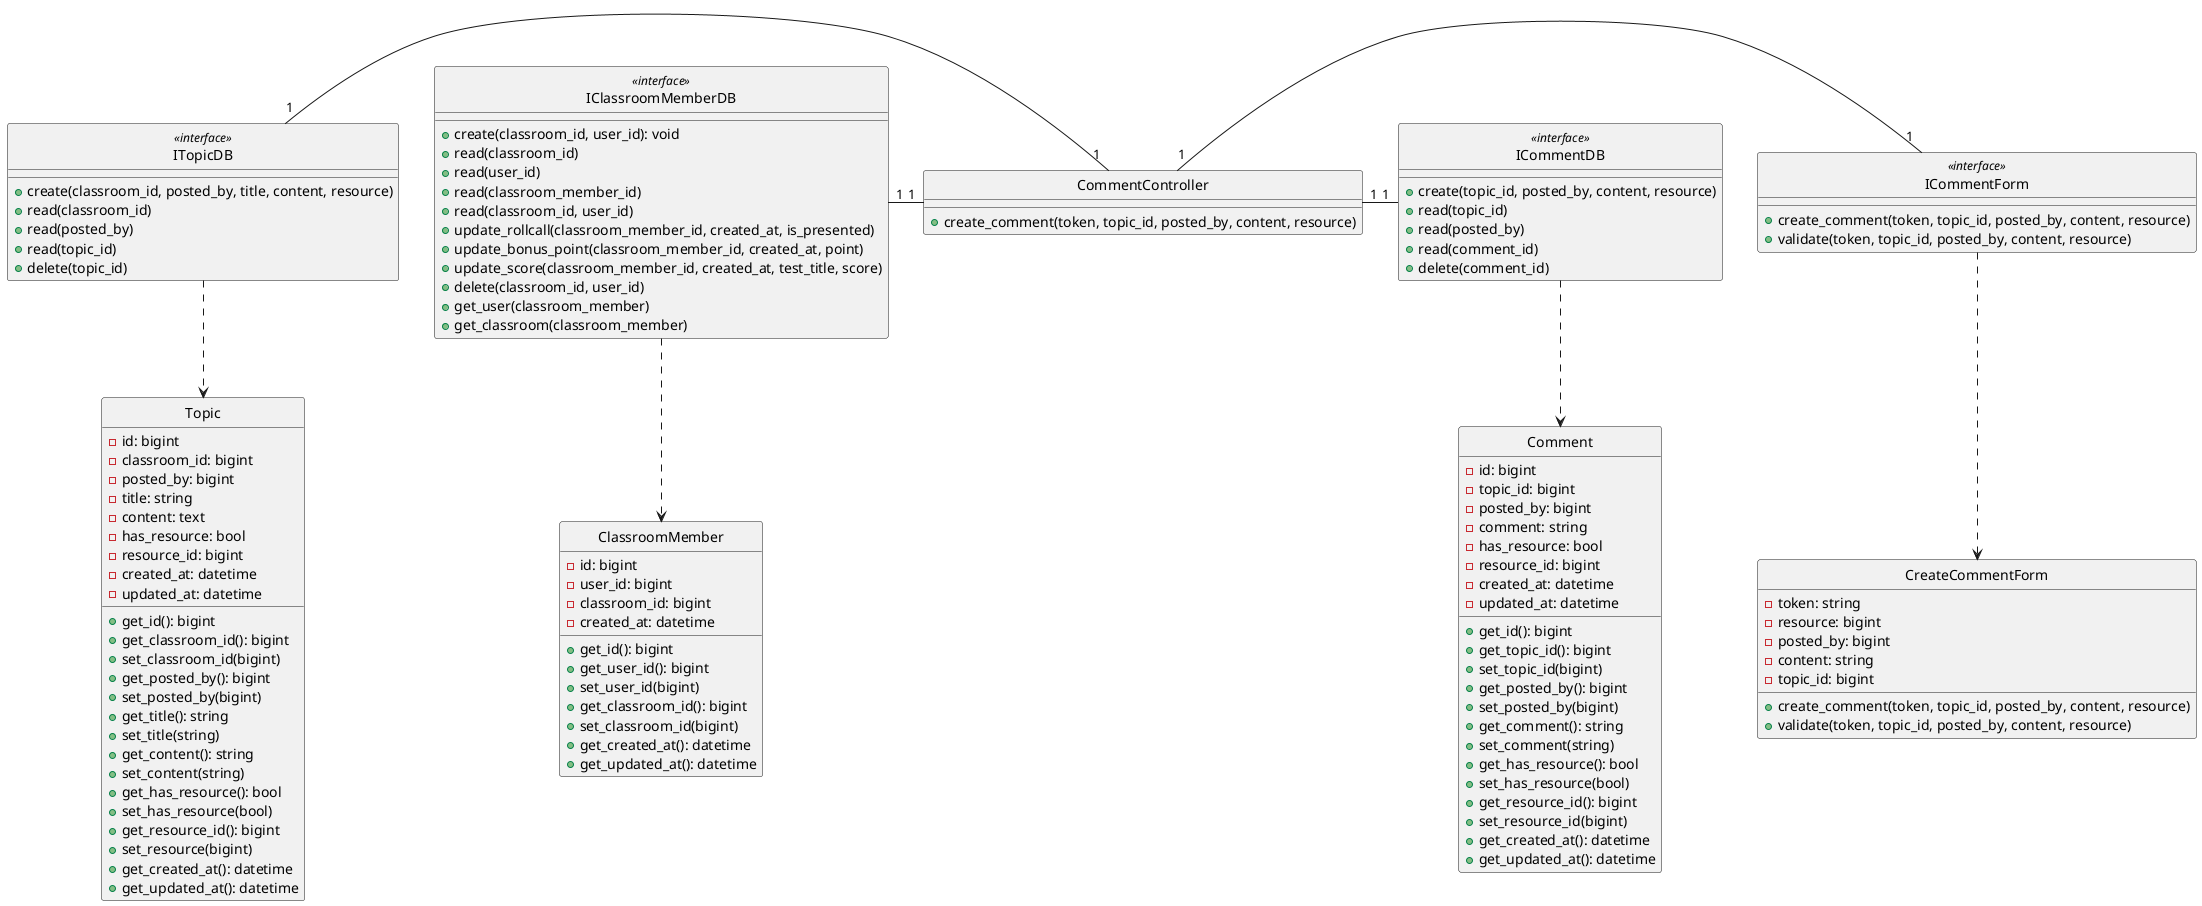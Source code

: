 @startuml createComment

class CreateCommentForm {
    - token: string
    - resource: bigint
    - posted_by: bigint
    - content: string
    - topic_id: bigint

    + create_comment(token, topic_id, posted_by, content, resource)
    + validate(token, topic_id, posted_by, content, resource)
}

class ICommentForm <<interface>> {
    + create_comment(token, topic_id, posted_by, content, resource)
    + validate(token, topic_id, posted_by, content, resource)
}

class CommentController {
    + create_comment(token, topic_id, posted_by, content, resource)
}

class ClassroomMember {
    - id: bigint
    - user_id: bigint
    - classroom_id: bigint
    - created_at: datetime

    + get_id(): bigint
    + get_user_id(): bigint
    + set_user_id(bigint)
    + get_classroom_id(): bigint
    + set_classroom_id(bigint)
    + get_created_at(): datetime
    + get_updated_at(): datetime
}

class IClassroomMemberDB <<interface>> {
    + create(classroom_id, user_id): void
    + read(classroom_id)
    + read(user_id)
    + read(classroom_member_id)
    + read(classroom_id, user_id)
    + update_rollcall(classroom_member_id, created_at, is_presented)
    + update_bonus_point(classroom_member_id, created_at, point)
    + update_score(classroom_member_id, created_at, test_title, score)
    + delete(classroom_id, user_id)
    + get_user(classroom_member)
    + get_classroom(classroom_member)
}


class Topic {
    - id: bigint
    - classroom_id: bigint
    - posted_by: bigint
    - title: string
    - content: text
    - has_resource: bool
    - resource_id: bigint
    - created_at: datetime
    - updated_at: datetime

    + get_id(): bigint
    + get_classroom_id(): bigint
    + set_classroom_id(bigint)
    + get_posted_by(): bigint
    + set_posted_by(bigint)
    + get_title(): string
    + set_title(string)
    + get_content(): string
    + set_content(string)
    + get_has_resource(): bool
    + set_has_resource(bool)
    + get_resource_id(): bigint
    + set_resource(bigint)
    + get_created_at(): datetime
    + get_updated_at(): datetime
}

class ITopicDB <<interface>> {
    + create(classroom_id, posted_by, title, content, resource)
    + read(classroom_id)
    + read(posted_by)
    + read(topic_id)
    + delete(topic_id)
}


class Comment {
    - id: bigint
    - topic_id: bigint
    - posted_by: bigint
    - comment: string
    - has_resource: bool
    - resource_id: bigint
    - created_at: datetime
    - updated_at: datetime

    + get_id(): bigint
    + get_topic_id(): bigint
    + set_topic_id(bigint)
    + get_posted_by(): bigint
    + set_posted_by(bigint)
    + get_comment(): string
    + set_comment(string)
    + get_has_resource(): bool
    + set_has_resource(bool)
    + get_resource_id(): bigint
    + set_resource_id(bigint)
    + get_created_at(): datetime
    + get_updated_at(): datetime
}

class ICommentDB <<interface>> {
    + create(topic_id, posted_by, content, resource)
    + read(topic_id)
    + read(posted_by)
    + read(comment_id)
    + delete(comment_id)
}

hide CreateCommentForm circle
hide ICommentForm <<interface>> circle
hide CommentController circle
hide IClassroomMemberDB <<interface>> circle
hide ClassroomMember circle
hide ITopicDB <<interface>> circle
hide Topic circle 
hide ICommentDB <<interface>> circle
hide Comment circle 


ICommentForm .down.> CreateCommentForm
IClassroomMemberDB .down.> ClassroomMember
ITopicDB .down.> Topic
ICommentDB .down.> Comment
ICommentForm "1"-left-"1" CommentController
CommentController "1"-left-"1" IClassroomMemberDB
CommentController "1"-left-"1" ITopicDB
CommentController "1"-right-"1" ICommentDB


@enduml

